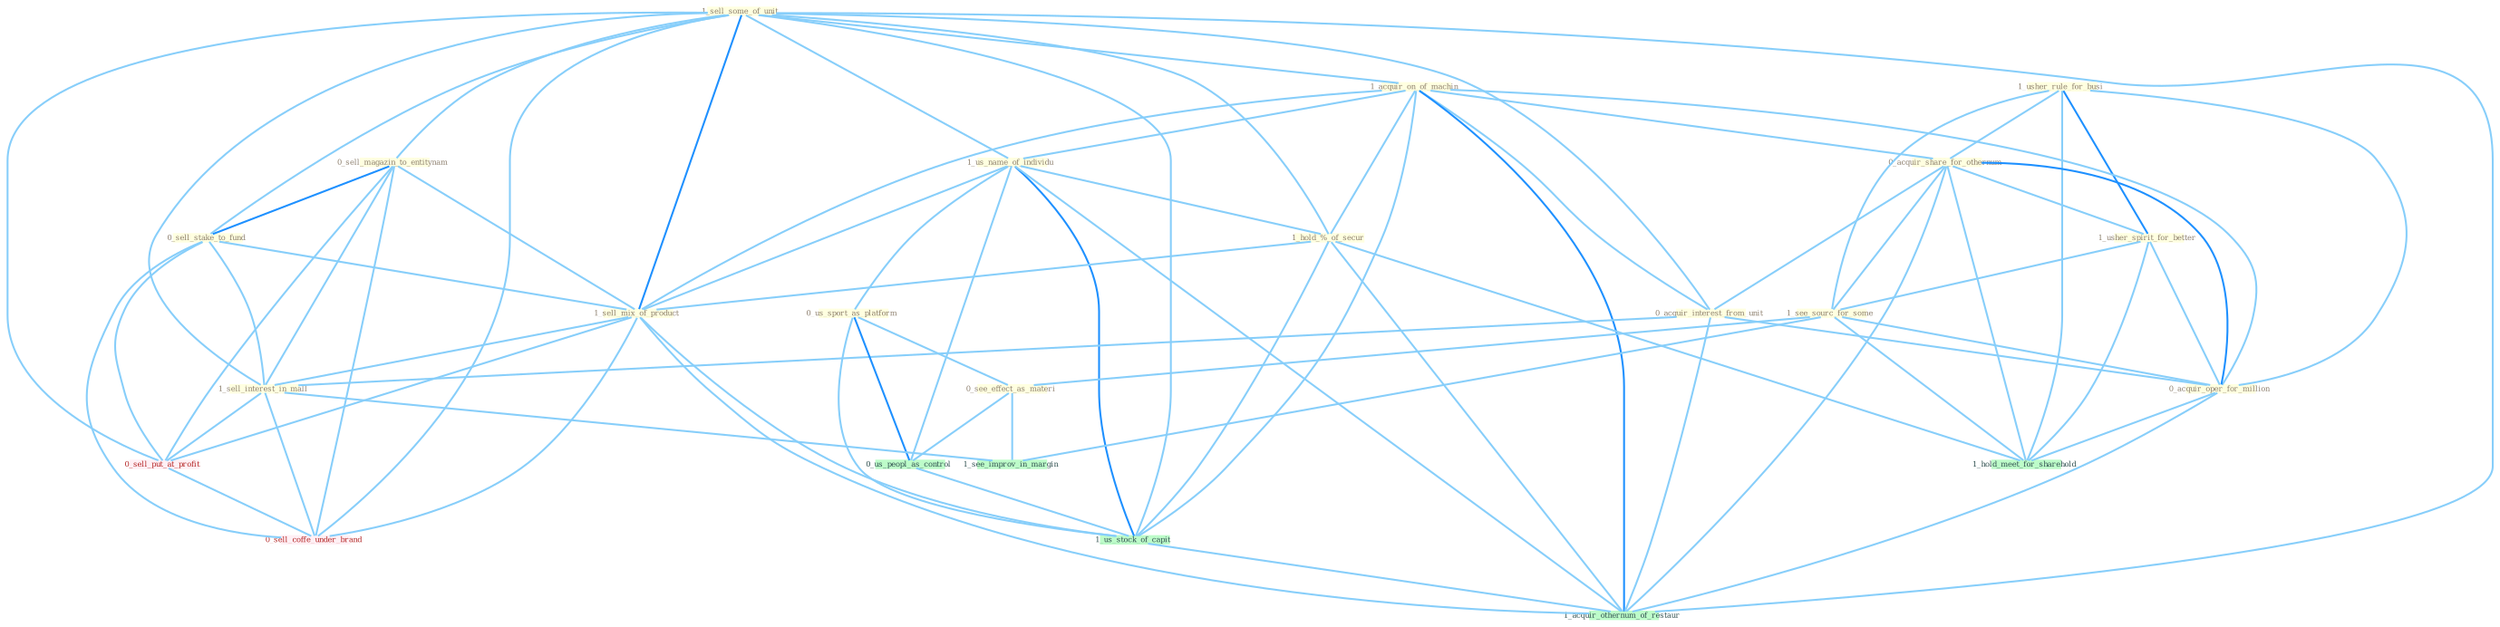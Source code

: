 Graph G{ 
    node
    [shape=polygon,style=filled,width=.5,height=.06,color="#BDFCC9",fixedsize=true,fontsize=4,
    fontcolor="#2f4f4f"];
    {node
    [color="#ffffe0", fontcolor="#8b7d6b"] "1_sell_some_of_unit " "1_usher_rule_for_busi " "1_acquir_on_of_machin " "1_us_name_of_individu " "1_hold_%_of_secur " "0_acquir_share_for_othernum " "0_acquir_interest_from_unit " "1_usher_spirit_for_better " "1_see_sourc_for_some " "0_us_sport_as_platform " "0_sell_magazin_to_entitynam " "0_acquir_oper_for_million " "0_see_effect_as_materi " "0_sell_stake_to_fund " "1_sell_mix_of_product " "1_sell_interest_in_mall "}
{node [color="#fff0f5", fontcolor="#b22222"] "0_sell_put_at_profit " "0_sell_coffe_under_brand "}
edge [color="#B0E2FF"];

	"1_sell_some_of_unit " -- "1_acquir_on_of_machin " [w="1", color="#87cefa" ];
	"1_sell_some_of_unit " -- "1_us_name_of_individu " [w="1", color="#87cefa" ];
	"1_sell_some_of_unit " -- "1_hold_%_of_secur " [w="1", color="#87cefa" ];
	"1_sell_some_of_unit " -- "0_acquir_interest_from_unit " [w="1", color="#87cefa" ];
	"1_sell_some_of_unit " -- "0_sell_magazin_to_entitynam " [w="1", color="#87cefa" ];
	"1_sell_some_of_unit " -- "0_sell_stake_to_fund " [w="1", color="#87cefa" ];
	"1_sell_some_of_unit " -- "1_sell_mix_of_product " [w="2", color="#1e90ff" , len=0.8];
	"1_sell_some_of_unit " -- "1_sell_interest_in_mall " [w="1", color="#87cefa" ];
	"1_sell_some_of_unit " -- "0_sell_put_at_profit " [w="1", color="#87cefa" ];
	"1_sell_some_of_unit " -- "1_us_stock_of_capit " [w="1", color="#87cefa" ];
	"1_sell_some_of_unit " -- "0_sell_coffe_under_brand " [w="1", color="#87cefa" ];
	"1_sell_some_of_unit " -- "1_acquir_othernum_of_restaur " [w="1", color="#87cefa" ];
	"1_usher_rule_for_busi " -- "0_acquir_share_for_othernum " [w="1", color="#87cefa" ];
	"1_usher_rule_for_busi " -- "1_usher_spirit_for_better " [w="2", color="#1e90ff" , len=0.8];
	"1_usher_rule_for_busi " -- "1_see_sourc_for_some " [w="1", color="#87cefa" ];
	"1_usher_rule_for_busi " -- "0_acquir_oper_for_million " [w="1", color="#87cefa" ];
	"1_usher_rule_for_busi " -- "1_hold_meet_for_sharehold " [w="1", color="#87cefa" ];
	"1_acquir_on_of_machin " -- "1_us_name_of_individu " [w="1", color="#87cefa" ];
	"1_acquir_on_of_machin " -- "1_hold_%_of_secur " [w="1", color="#87cefa" ];
	"1_acquir_on_of_machin " -- "0_acquir_share_for_othernum " [w="1", color="#87cefa" ];
	"1_acquir_on_of_machin " -- "0_acquir_interest_from_unit " [w="1", color="#87cefa" ];
	"1_acquir_on_of_machin " -- "0_acquir_oper_for_million " [w="1", color="#87cefa" ];
	"1_acquir_on_of_machin " -- "1_sell_mix_of_product " [w="1", color="#87cefa" ];
	"1_acquir_on_of_machin " -- "1_us_stock_of_capit " [w="1", color="#87cefa" ];
	"1_acquir_on_of_machin " -- "1_acquir_othernum_of_restaur " [w="2", color="#1e90ff" , len=0.8];
	"1_us_name_of_individu " -- "1_hold_%_of_secur " [w="1", color="#87cefa" ];
	"1_us_name_of_individu " -- "0_us_sport_as_platform " [w="1", color="#87cefa" ];
	"1_us_name_of_individu " -- "1_sell_mix_of_product " [w="1", color="#87cefa" ];
	"1_us_name_of_individu " -- "0_us_peopl_as_control " [w="1", color="#87cefa" ];
	"1_us_name_of_individu " -- "1_us_stock_of_capit " [w="2", color="#1e90ff" , len=0.8];
	"1_us_name_of_individu " -- "1_acquir_othernum_of_restaur " [w="1", color="#87cefa" ];
	"1_hold_%_of_secur " -- "1_sell_mix_of_product " [w="1", color="#87cefa" ];
	"1_hold_%_of_secur " -- "1_us_stock_of_capit " [w="1", color="#87cefa" ];
	"1_hold_%_of_secur " -- "1_hold_meet_for_sharehold " [w="1", color="#87cefa" ];
	"1_hold_%_of_secur " -- "1_acquir_othernum_of_restaur " [w="1", color="#87cefa" ];
	"0_acquir_share_for_othernum " -- "0_acquir_interest_from_unit " [w="1", color="#87cefa" ];
	"0_acquir_share_for_othernum " -- "1_usher_spirit_for_better " [w="1", color="#87cefa" ];
	"0_acquir_share_for_othernum " -- "1_see_sourc_for_some " [w="1", color="#87cefa" ];
	"0_acquir_share_for_othernum " -- "0_acquir_oper_for_million " [w="2", color="#1e90ff" , len=0.8];
	"0_acquir_share_for_othernum " -- "1_hold_meet_for_sharehold " [w="1", color="#87cefa" ];
	"0_acquir_share_for_othernum " -- "1_acquir_othernum_of_restaur " [w="1", color="#87cefa" ];
	"0_acquir_interest_from_unit " -- "0_acquir_oper_for_million " [w="1", color="#87cefa" ];
	"0_acquir_interest_from_unit " -- "1_sell_interest_in_mall " [w="1", color="#87cefa" ];
	"0_acquir_interest_from_unit " -- "1_acquir_othernum_of_restaur " [w="1", color="#87cefa" ];
	"1_usher_spirit_for_better " -- "1_see_sourc_for_some " [w="1", color="#87cefa" ];
	"1_usher_spirit_for_better " -- "0_acquir_oper_for_million " [w="1", color="#87cefa" ];
	"1_usher_spirit_for_better " -- "1_hold_meet_for_sharehold " [w="1", color="#87cefa" ];
	"1_see_sourc_for_some " -- "0_acquir_oper_for_million " [w="1", color="#87cefa" ];
	"1_see_sourc_for_some " -- "0_see_effect_as_materi " [w="1", color="#87cefa" ];
	"1_see_sourc_for_some " -- "1_see_improv_in_margin " [w="1", color="#87cefa" ];
	"1_see_sourc_for_some " -- "1_hold_meet_for_sharehold " [w="1", color="#87cefa" ];
	"0_us_sport_as_platform " -- "0_see_effect_as_materi " [w="1", color="#87cefa" ];
	"0_us_sport_as_platform " -- "0_us_peopl_as_control " [w="2", color="#1e90ff" , len=0.8];
	"0_us_sport_as_platform " -- "1_us_stock_of_capit " [w="1", color="#87cefa" ];
	"0_sell_magazin_to_entitynam " -- "0_sell_stake_to_fund " [w="2", color="#1e90ff" , len=0.8];
	"0_sell_magazin_to_entitynam " -- "1_sell_mix_of_product " [w="1", color="#87cefa" ];
	"0_sell_magazin_to_entitynam " -- "1_sell_interest_in_mall " [w="1", color="#87cefa" ];
	"0_sell_magazin_to_entitynam " -- "0_sell_put_at_profit " [w="1", color="#87cefa" ];
	"0_sell_magazin_to_entitynam " -- "0_sell_coffe_under_brand " [w="1", color="#87cefa" ];
	"0_acquir_oper_for_million " -- "1_hold_meet_for_sharehold " [w="1", color="#87cefa" ];
	"0_acquir_oper_for_million " -- "1_acquir_othernum_of_restaur " [w="1", color="#87cefa" ];
	"0_see_effect_as_materi " -- "0_us_peopl_as_control " [w="1", color="#87cefa" ];
	"0_see_effect_as_materi " -- "1_see_improv_in_margin " [w="1", color="#87cefa" ];
	"0_sell_stake_to_fund " -- "1_sell_mix_of_product " [w="1", color="#87cefa" ];
	"0_sell_stake_to_fund " -- "1_sell_interest_in_mall " [w="1", color="#87cefa" ];
	"0_sell_stake_to_fund " -- "0_sell_put_at_profit " [w="1", color="#87cefa" ];
	"0_sell_stake_to_fund " -- "0_sell_coffe_under_brand " [w="1", color="#87cefa" ];
	"1_sell_mix_of_product " -- "1_sell_interest_in_mall " [w="1", color="#87cefa" ];
	"1_sell_mix_of_product " -- "0_sell_put_at_profit " [w="1", color="#87cefa" ];
	"1_sell_mix_of_product " -- "1_us_stock_of_capit " [w="1", color="#87cefa" ];
	"1_sell_mix_of_product " -- "0_sell_coffe_under_brand " [w="1", color="#87cefa" ];
	"1_sell_mix_of_product " -- "1_acquir_othernum_of_restaur " [w="1", color="#87cefa" ];
	"1_sell_interest_in_mall " -- "0_sell_put_at_profit " [w="1", color="#87cefa" ];
	"1_sell_interest_in_mall " -- "1_see_improv_in_margin " [w="1", color="#87cefa" ];
	"1_sell_interest_in_mall " -- "0_sell_coffe_under_brand " [w="1", color="#87cefa" ];
	"0_us_peopl_as_control " -- "1_us_stock_of_capit " [w="1", color="#87cefa" ];
	"0_sell_put_at_profit " -- "0_sell_coffe_under_brand " [w="1", color="#87cefa" ];
	"1_us_stock_of_capit " -- "1_acquir_othernum_of_restaur " [w="1", color="#87cefa" ];
}